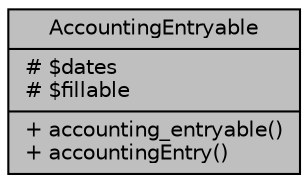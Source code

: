 digraph "AccountingEntryable"
{
 // LATEX_PDF_SIZE
  bgcolor="transparent";
  edge [fontname="Helvetica",fontsize="10",labelfontname="Helvetica",labelfontsize="10"];
  node [fontname="Helvetica",fontsize="10",shape=record];
  Node1 [label="{AccountingEntryable\n|# $dates\l# $fillable\l|+ accounting_entryable()\l+ accountingEntry()\l}",height=0.2,width=0.4,color="black", fillcolor="grey75", style="filled", fontcolor="black",tooltip="Clase que gestiona la relacion N-M entre asientos contables y otros registros."];
}
